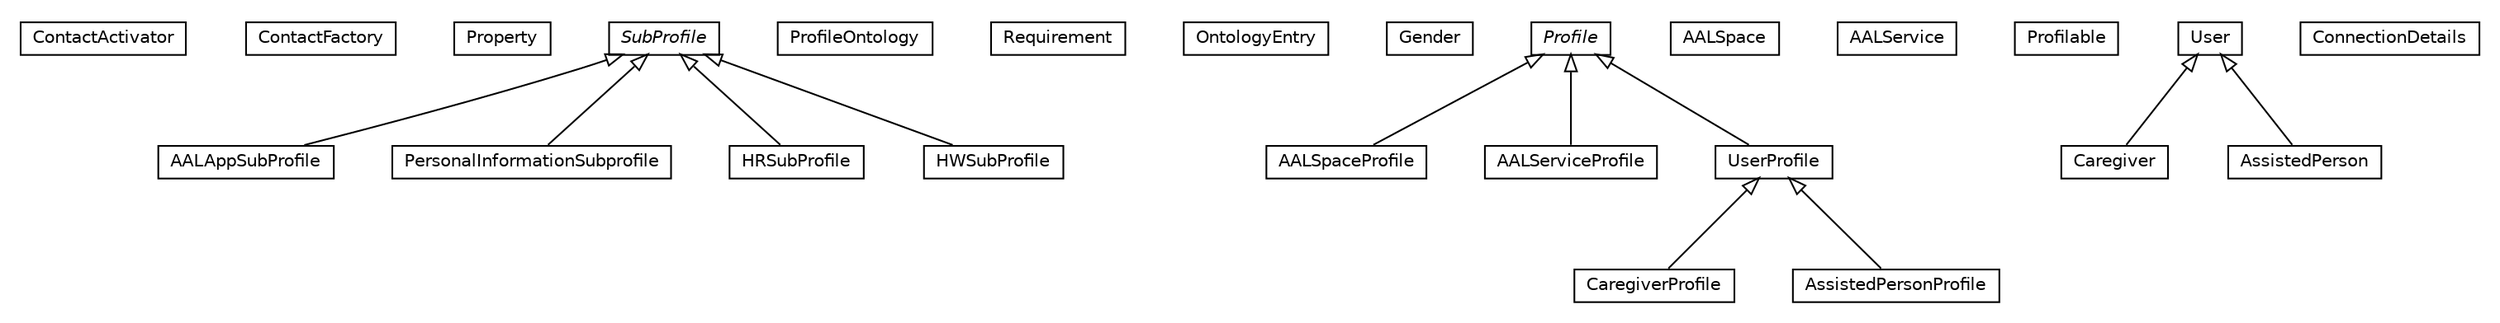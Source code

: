 #!/usr/local/bin/dot
#
# Class diagram 
# Generated by UMLGraph version R5_6-24-gf6e263 (http://www.umlgraph.org/)
#

digraph G {
	edge [fontname="Helvetica",fontsize=10,labelfontname="Helvetica",labelfontsize=10];
	node [fontname="Helvetica",fontsize=10,shape=plaintext];
	nodesep=0.25;
	ranksep=0.5;
	// org.universAAL.ontology.profile.ContactActivator
	c259435 [label=<<table title="org.universAAL.ontology.profile.ContactActivator" border="0" cellborder="1" cellspacing="0" cellpadding="2" port="p" href="./ContactActivator.html">
		<tr><td><table border="0" cellspacing="0" cellpadding="1">
<tr><td align="center" balign="center"> ContactActivator </td></tr>
		</table></td></tr>
		</table>>, URL="./ContactActivator.html", fontname="Helvetica", fontcolor="black", fontsize=10.0];
	// org.universAAL.ontology.profile.ContactFactory
	c259436 [label=<<table title="org.universAAL.ontology.profile.ContactFactory" border="0" cellborder="1" cellspacing="0" cellpadding="2" port="p" href="./ContactFactory.html">
		<tr><td><table border="0" cellspacing="0" cellpadding="1">
<tr><td align="center" balign="center"> ContactFactory </td></tr>
		</table></td></tr>
		</table>>, URL="./ContactFactory.html", fontname="Helvetica", fontcolor="black", fontsize=10.0];
	// org.universAAL.ontology.profile.Property
	c259437 [label=<<table title="org.universAAL.ontology.profile.Property" border="0" cellborder="1" cellspacing="0" cellpadding="2" port="p" href="./Property.html">
		<tr><td><table border="0" cellspacing="0" cellpadding="1">
<tr><td align="center" balign="center"> Property </td></tr>
		</table></td></tr>
		</table>>, URL="./Property.html", fontname="Helvetica", fontcolor="black", fontsize=10.0];
	// org.universAAL.ontology.profile.AALAppSubProfile
	c259438 [label=<<table title="org.universAAL.ontology.profile.AALAppSubProfile" border="0" cellborder="1" cellspacing="0" cellpadding="2" port="p" href="./AALAppSubProfile.html">
		<tr><td><table border="0" cellspacing="0" cellpadding="1">
<tr><td align="center" balign="center"> AALAppSubProfile </td></tr>
		</table></td></tr>
		</table>>, URL="./AALAppSubProfile.html", fontname="Helvetica", fontcolor="black", fontsize=10.0];
	// org.universAAL.ontology.profile.ProfileOntology
	c259439 [label=<<table title="org.universAAL.ontology.profile.ProfileOntology" border="0" cellborder="1" cellspacing="0" cellpadding="2" port="p" href="./ProfileOntology.html">
		<tr><td><table border="0" cellspacing="0" cellpadding="1">
<tr><td align="center" balign="center"> ProfileOntology </td></tr>
		</table></td></tr>
		</table>>, URL="./ProfileOntology.html", fontname="Helvetica", fontcolor="black", fontsize=10.0];
	// org.universAAL.ontology.profile.PersonalInformationSubprofile
	c259440 [label=<<table title="org.universAAL.ontology.profile.PersonalInformationSubprofile" border="0" cellborder="1" cellspacing="0" cellpadding="2" port="p" href="./PersonalInformationSubprofile.html">
		<tr><td><table border="0" cellspacing="0" cellpadding="1">
<tr><td align="center" balign="center"> PersonalInformationSubprofile </td></tr>
		</table></td></tr>
		</table>>, URL="./PersonalInformationSubprofile.html", fontname="Helvetica", fontcolor="black", fontsize=10.0];
	// org.universAAL.ontology.profile.Requirement
	c259441 [label=<<table title="org.universAAL.ontology.profile.Requirement" border="0" cellborder="1" cellspacing="0" cellpadding="2" port="p" href="./Requirement.html">
		<tr><td><table border="0" cellspacing="0" cellpadding="1">
<tr><td align="center" balign="center"> Requirement </td></tr>
		</table></td></tr>
		</table>>, URL="./Requirement.html", fontname="Helvetica", fontcolor="black", fontsize=10.0];
	// org.universAAL.ontology.profile.HRSubProfile
	c259442 [label=<<table title="org.universAAL.ontology.profile.HRSubProfile" border="0" cellborder="1" cellspacing="0" cellpadding="2" port="p" href="./HRSubProfile.html">
		<tr><td><table border="0" cellspacing="0" cellpadding="1">
<tr><td align="center" balign="center"> HRSubProfile </td></tr>
		</table></td></tr>
		</table>>, URL="./HRSubProfile.html", fontname="Helvetica", fontcolor="black", fontsize=10.0];
	// org.universAAL.ontology.profile.OntologyEntry
	c259443 [label=<<table title="org.universAAL.ontology.profile.OntologyEntry" border="0" cellborder="1" cellspacing="0" cellpadding="2" port="p" href="./OntologyEntry.html">
		<tr><td><table border="0" cellspacing="0" cellpadding="1">
<tr><td align="center" balign="center"> OntologyEntry </td></tr>
		</table></td></tr>
		</table>>, URL="./OntologyEntry.html", fontname="Helvetica", fontcolor="black", fontsize=10.0];
	// org.universAAL.ontology.profile.HWSubProfile
	c259444 [label=<<table title="org.universAAL.ontology.profile.HWSubProfile" border="0" cellborder="1" cellspacing="0" cellpadding="2" port="p" href="./HWSubProfile.html">
		<tr><td><table border="0" cellspacing="0" cellpadding="1">
<tr><td align="center" balign="center"> HWSubProfile </td></tr>
		</table></td></tr>
		</table>>, URL="./HWSubProfile.html", fontname="Helvetica", fontcolor="black", fontsize=10.0];
	// org.universAAL.ontology.profile.Gender
	c259445 [label=<<table title="org.universAAL.ontology.profile.Gender" border="0" cellborder="1" cellspacing="0" cellpadding="2" port="p" href="./Gender.html">
		<tr><td><table border="0" cellspacing="0" cellpadding="1">
<tr><td align="center" balign="center"> Gender </td></tr>
		</table></td></tr>
		</table>>, URL="./Gender.html", fontname="Helvetica", fontcolor="black", fontsize=10.0];
	// org.universAAL.ontology.profile.AALSpaceProfile
	c259446 [label=<<table title="org.universAAL.ontology.profile.AALSpaceProfile" border="0" cellborder="1" cellspacing="0" cellpadding="2" port="p" href="./AALSpaceProfile.html">
		<tr><td><table border="0" cellspacing="0" cellpadding="1">
<tr><td align="center" balign="center"> AALSpaceProfile </td></tr>
		</table></td></tr>
		</table>>, URL="./AALSpaceProfile.html", fontname="Helvetica", fontcolor="black", fontsize=10.0];
	// org.universAAL.ontology.profile.AALSpace
	c259447 [label=<<table title="org.universAAL.ontology.profile.AALSpace" border="0" cellborder="1" cellspacing="0" cellpadding="2" port="p" href="./AALSpace.html">
		<tr><td><table border="0" cellspacing="0" cellpadding="1">
<tr><td align="center" balign="center"> AALSpace </td></tr>
		</table></td></tr>
		</table>>, URL="./AALSpace.html", fontname="Helvetica", fontcolor="black", fontsize=10.0];
	// org.universAAL.ontology.profile.AALServiceProfile
	c259448 [label=<<table title="org.universAAL.ontology.profile.AALServiceProfile" border="0" cellborder="1" cellspacing="0" cellpadding="2" port="p" href="./AALServiceProfile.html">
		<tr><td><table border="0" cellspacing="0" cellpadding="1">
<tr><td align="center" balign="center"> AALServiceProfile </td></tr>
		</table></td></tr>
		</table>>, URL="./AALServiceProfile.html", fontname="Helvetica", fontcolor="black", fontsize=10.0];
	// org.universAAL.ontology.profile.AALService
	c259449 [label=<<table title="org.universAAL.ontology.profile.AALService" border="0" cellborder="1" cellspacing="0" cellpadding="2" port="p" href="./AALService.html">
		<tr><td><table border="0" cellspacing="0" cellpadding="1">
<tr><td align="center" balign="center"> AALService </td></tr>
		</table></td></tr>
		</table>>, URL="./AALService.html", fontname="Helvetica", fontcolor="black", fontsize=10.0];
	// org.universAAL.ontology.profile.Profilable
	c259450 [label=<<table title="org.universAAL.ontology.profile.Profilable" border="0" cellborder="1" cellspacing="0" cellpadding="2" port="p" href="./Profilable.html">
		<tr><td><table border="0" cellspacing="0" cellpadding="1">
<tr><td align="center" balign="center"> Profilable </td></tr>
		</table></td></tr>
		</table>>, URL="./Profilable.html", fontname="Helvetica", fontcolor="black", fontsize=10.0];
	// org.universAAL.ontology.profile.CaregiverProfile
	c259451 [label=<<table title="org.universAAL.ontology.profile.CaregiverProfile" border="0" cellborder="1" cellspacing="0" cellpadding="2" port="p" href="./CaregiverProfile.html">
		<tr><td><table border="0" cellspacing="0" cellpadding="1">
<tr><td align="center" balign="center"> CaregiverProfile </td></tr>
		</table></td></tr>
		</table>>, URL="./CaregiverProfile.html", fontname="Helvetica", fontcolor="black", fontsize=10.0];
	// org.universAAL.ontology.profile.Caregiver
	c259452 [label=<<table title="org.universAAL.ontology.profile.Caregiver" border="0" cellborder="1" cellspacing="0" cellpadding="2" port="p" href="./Caregiver.html">
		<tr><td><table border="0" cellspacing="0" cellpadding="1">
<tr><td align="center" balign="center"> Caregiver </td></tr>
		</table></td></tr>
		</table>>, URL="./Caregiver.html", fontname="Helvetica", fontcolor="black", fontsize=10.0];
	// org.universAAL.ontology.profile.ConnectionDetails
	c259453 [label=<<table title="org.universAAL.ontology.profile.ConnectionDetails" border="0" cellborder="1" cellspacing="0" cellpadding="2" port="p" href="./ConnectionDetails.html">
		<tr><td><table border="0" cellspacing="0" cellpadding="1">
<tr><td align="center" balign="center"> ConnectionDetails </td></tr>
		</table></td></tr>
		</table>>, URL="./ConnectionDetails.html", fontname="Helvetica", fontcolor="black", fontsize=10.0];
	// org.universAAL.ontology.profile.SubProfile
	c259454 [label=<<table title="org.universAAL.ontology.profile.SubProfile" border="0" cellborder="1" cellspacing="0" cellpadding="2" port="p" href="./SubProfile.html">
		<tr><td><table border="0" cellspacing="0" cellpadding="1">
<tr><td align="center" balign="center"><font face="Helvetica-Oblique"> SubProfile </font></td></tr>
		</table></td></tr>
		</table>>, URL="./SubProfile.html", fontname="Helvetica", fontcolor="black", fontsize=10.0];
	// org.universAAL.ontology.profile.Profile
	c259455 [label=<<table title="org.universAAL.ontology.profile.Profile" border="0" cellborder="1" cellspacing="0" cellpadding="2" port="p" href="./Profile.html">
		<tr><td><table border="0" cellspacing="0" cellpadding="1">
<tr><td align="center" balign="center"><font face="Helvetica-Oblique"> Profile </font></td></tr>
		</table></td></tr>
		</table>>, URL="./Profile.html", fontname="Helvetica", fontcolor="black", fontsize=10.0];
	// org.universAAL.ontology.profile.UserProfile
	c259456 [label=<<table title="org.universAAL.ontology.profile.UserProfile" border="0" cellborder="1" cellspacing="0" cellpadding="2" port="p" href="./UserProfile.html">
		<tr><td><table border="0" cellspacing="0" cellpadding="1">
<tr><td align="center" balign="center"> UserProfile </td></tr>
		</table></td></tr>
		</table>>, URL="./UserProfile.html", fontname="Helvetica", fontcolor="black", fontsize=10.0];
	// org.universAAL.ontology.profile.AssistedPersonProfile
	c259457 [label=<<table title="org.universAAL.ontology.profile.AssistedPersonProfile" border="0" cellborder="1" cellspacing="0" cellpadding="2" port="p" href="./AssistedPersonProfile.html">
		<tr><td><table border="0" cellspacing="0" cellpadding="1">
<tr><td align="center" balign="center"> AssistedPersonProfile </td></tr>
		</table></td></tr>
		</table>>, URL="./AssistedPersonProfile.html", fontname="Helvetica", fontcolor="black", fontsize=10.0];
	// org.universAAL.ontology.profile.User
	c259458 [label=<<table title="org.universAAL.ontology.profile.User" border="0" cellborder="1" cellspacing="0" cellpadding="2" port="p" href="./User.html">
		<tr><td><table border="0" cellspacing="0" cellpadding="1">
<tr><td align="center" balign="center"> User </td></tr>
		</table></td></tr>
		</table>>, URL="./User.html", fontname="Helvetica", fontcolor="black", fontsize=10.0];
	// org.universAAL.ontology.profile.AssistedPerson
	c259459 [label=<<table title="org.universAAL.ontology.profile.AssistedPerson" border="0" cellborder="1" cellspacing="0" cellpadding="2" port="p" href="./AssistedPerson.html">
		<tr><td><table border="0" cellspacing="0" cellpadding="1">
<tr><td align="center" balign="center"> AssistedPerson </td></tr>
		</table></td></tr>
		</table>>, URL="./AssistedPerson.html", fontname="Helvetica", fontcolor="black", fontsize=10.0];
	//org.universAAL.ontology.profile.AALAppSubProfile extends org.universAAL.ontology.profile.SubProfile
	c259454:p -> c259438:p [dir=back,arrowtail=empty];
	//org.universAAL.ontology.profile.PersonalInformationSubprofile extends org.universAAL.ontology.profile.SubProfile
	c259454:p -> c259440:p [dir=back,arrowtail=empty];
	//org.universAAL.ontology.profile.HRSubProfile extends org.universAAL.ontology.profile.SubProfile
	c259454:p -> c259442:p [dir=back,arrowtail=empty];
	//org.universAAL.ontology.profile.HWSubProfile extends org.universAAL.ontology.profile.SubProfile
	c259454:p -> c259444:p [dir=back,arrowtail=empty];
	//org.universAAL.ontology.profile.AALSpaceProfile extends org.universAAL.ontology.profile.Profile
	c259455:p -> c259446:p [dir=back,arrowtail=empty];
	//org.universAAL.ontology.profile.AALServiceProfile extends org.universAAL.ontology.profile.Profile
	c259455:p -> c259448:p [dir=back,arrowtail=empty];
	//org.universAAL.ontology.profile.CaregiverProfile extends org.universAAL.ontology.profile.UserProfile
	c259456:p -> c259451:p [dir=back,arrowtail=empty];
	//org.universAAL.ontology.profile.Caregiver extends org.universAAL.ontology.profile.User
	c259458:p -> c259452:p [dir=back,arrowtail=empty];
	//org.universAAL.ontology.profile.UserProfile extends org.universAAL.ontology.profile.Profile
	c259455:p -> c259456:p [dir=back,arrowtail=empty];
	//org.universAAL.ontology.profile.AssistedPersonProfile extends org.universAAL.ontology.profile.UserProfile
	c259456:p -> c259457:p [dir=back,arrowtail=empty];
	//org.universAAL.ontology.profile.AssistedPerson extends org.universAAL.ontology.profile.User
	c259458:p -> c259459:p [dir=back,arrowtail=empty];
}

